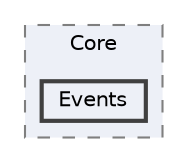 digraph "engine/src/Core/Events"
{
 // LATEX_PDF_SIZE
  bgcolor="transparent";
  edge [fontname=Helvetica,fontsize=10,labelfontname=Helvetica,labelfontsize=10];
  node [fontname=Helvetica,fontsize=10,shape=box,height=0.2,width=0.4];
  compound=true
  subgraph clusterdir_76f71e38ffdabdefadeabf92bf62b6a6 {
    graph [ bgcolor="#edf0f7", pencolor="grey50", label="Core", fontname=Helvetica,fontsize=10 style="filled,dashed", URL="dir_76f71e38ffdabdefadeabf92bf62b6a6.html",tooltip=""]
  dir_d87cdb6bee77e0ade90e7c5972b1df7e [label="Events", fillcolor="#edf0f7", color="grey25", style="filled,bold", URL="dir_d87cdb6bee77e0ade90e7c5972b1df7e.html",tooltip=""];
  }
}
